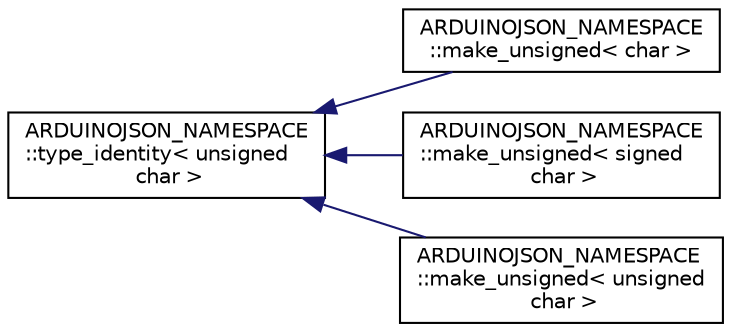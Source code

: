 digraph "Graphical Class Hierarchy"
{
 // LATEX_PDF_SIZE
  edge [fontname="Helvetica",fontsize="10",labelfontname="Helvetica",labelfontsize="10"];
  node [fontname="Helvetica",fontsize="10",shape=record];
  rankdir="LR";
  Node0 [label="ARDUINOJSON_NAMESPACE\l::type_identity\< unsigned\l char \>",height=0.2,width=0.4,color="black", fillcolor="white", style="filled",URL="$structARDUINOJSON__NAMESPACE_1_1type__identity.html",tooltip=" "];
  Node0 -> Node1 [dir="back",color="midnightblue",fontsize="10",style="solid",fontname="Helvetica"];
  Node1 [label="ARDUINOJSON_NAMESPACE\l::make_unsigned\< char \>",height=0.2,width=0.4,color="black", fillcolor="white", style="filled",URL="$structARDUINOJSON__NAMESPACE_1_1make__unsigned_3_01char_01_4.html",tooltip=" "];
  Node0 -> Node2 [dir="back",color="midnightblue",fontsize="10",style="solid",fontname="Helvetica"];
  Node2 [label="ARDUINOJSON_NAMESPACE\l::make_unsigned\< signed\l char \>",height=0.2,width=0.4,color="black", fillcolor="white", style="filled",URL="$structARDUINOJSON__NAMESPACE_1_1make__unsigned_3_01signed_01char_01_4.html",tooltip=" "];
  Node0 -> Node3 [dir="back",color="midnightblue",fontsize="10",style="solid",fontname="Helvetica"];
  Node3 [label="ARDUINOJSON_NAMESPACE\l::make_unsigned\< unsigned\l char \>",height=0.2,width=0.4,color="black", fillcolor="white", style="filled",URL="$structARDUINOJSON__NAMESPACE_1_1make__unsigned_3_01unsigned_01char_01_4.html",tooltip=" "];
}
